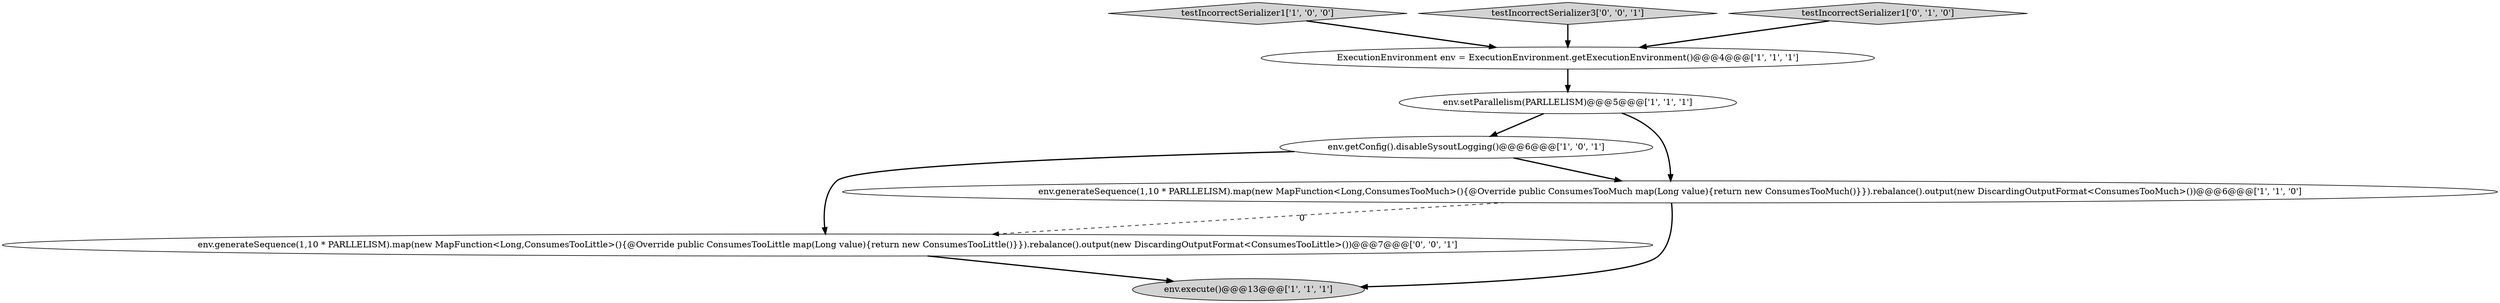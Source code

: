 digraph {
4 [style = filled, label = "env.getConfig().disableSysoutLogging()@@@6@@@['1', '0', '1']", fillcolor = white, shape = ellipse image = "AAA0AAABBB1BBB"];
1 [style = filled, label = "env.generateSequence(1,10 * PARLLELISM).map(new MapFunction<Long,ConsumesTooMuch>(){@Override public ConsumesTooMuch map(Long value){return new ConsumesTooMuch()}}).rebalance().output(new DiscardingOutputFormat<ConsumesTooMuch>())@@@6@@@['1', '1', '0']", fillcolor = white, shape = ellipse image = "AAA0AAABBB1BBB"];
0 [style = filled, label = "testIncorrectSerializer1['1', '0', '0']", fillcolor = lightgray, shape = diamond image = "AAA0AAABBB1BBB"];
3 [style = filled, label = "ExecutionEnvironment env = ExecutionEnvironment.getExecutionEnvironment()@@@4@@@['1', '1', '1']", fillcolor = white, shape = ellipse image = "AAA0AAABBB1BBB"];
5 [style = filled, label = "env.execute()@@@13@@@['1', '1', '1']", fillcolor = lightgray, shape = ellipse image = "AAA0AAABBB1BBB"];
2 [style = filled, label = "env.setParallelism(PARLLELISM)@@@5@@@['1', '1', '1']", fillcolor = white, shape = ellipse image = "AAA0AAABBB1BBB"];
7 [style = filled, label = "testIncorrectSerializer3['0', '0', '1']", fillcolor = lightgray, shape = diamond image = "AAA0AAABBB3BBB"];
8 [style = filled, label = "env.generateSequence(1,10 * PARLLELISM).map(new MapFunction<Long,ConsumesTooLittle>(){@Override public ConsumesTooLittle map(Long value){return new ConsumesTooLittle()}}).rebalance().output(new DiscardingOutputFormat<ConsumesTooLittle>())@@@7@@@['0', '0', '1']", fillcolor = white, shape = ellipse image = "AAA0AAABBB3BBB"];
6 [style = filled, label = "testIncorrectSerializer1['0', '1', '0']", fillcolor = lightgray, shape = diamond image = "AAA0AAABBB2BBB"];
1->5 [style = bold, label=""];
0->3 [style = bold, label=""];
6->3 [style = bold, label=""];
4->8 [style = bold, label=""];
1->8 [style = dashed, label="0"];
4->1 [style = bold, label=""];
3->2 [style = bold, label=""];
8->5 [style = bold, label=""];
2->4 [style = bold, label=""];
2->1 [style = bold, label=""];
7->3 [style = bold, label=""];
}
